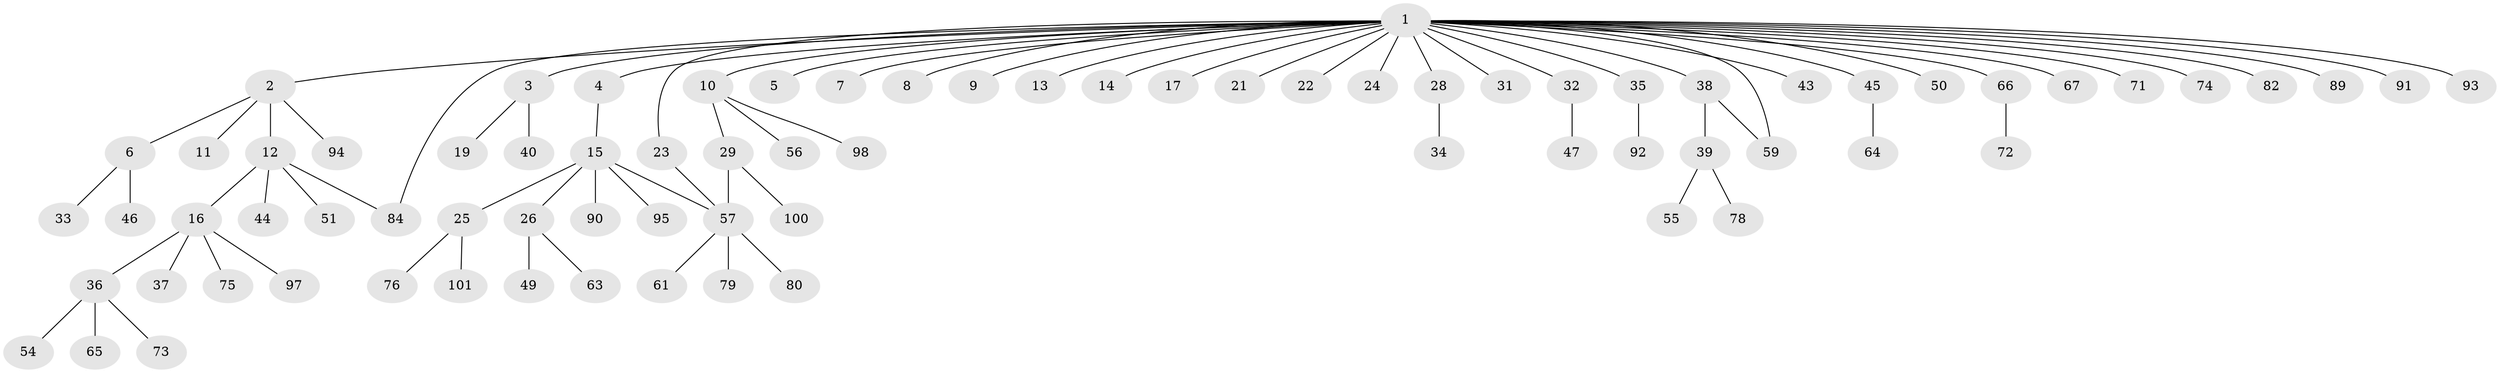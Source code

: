 // Generated by graph-tools (version 1.1) at 2025/23/03/03/25 07:23:53]
// undirected, 77 vertices, 80 edges
graph export_dot {
graph [start="1"]
  node [color=gray90,style=filled];
  1 [super="+42"];
  2 [super="+69"];
  3 [super="+30"];
  4 [super="+27"];
  5;
  6 [super="+20"];
  7;
  8;
  9;
  10 [super="+86"];
  11;
  12 [super="+48"];
  13;
  14;
  15 [super="+41"];
  16 [super="+18"];
  17 [super="+53"];
  19;
  21;
  22 [super="+99"];
  23 [super="+77"];
  24;
  25 [super="+88"];
  26;
  28 [super="+60"];
  29 [super="+62"];
  31;
  32;
  33;
  34;
  35 [super="+68"];
  36 [super="+70"];
  37;
  38 [super="+83"];
  39 [super="+96"];
  40;
  43;
  44;
  45 [super="+52"];
  46;
  47 [super="+85"];
  49;
  50;
  51;
  54;
  55;
  56;
  57 [super="+58"];
  59;
  61 [super="+87"];
  63;
  64;
  65;
  66;
  67;
  71;
  72;
  73;
  74 [super="+81"];
  75;
  76;
  78;
  79;
  80;
  82;
  84;
  89;
  90;
  91;
  92;
  93;
  94;
  95;
  97;
  98;
  100;
  101;
  1 -- 2;
  1 -- 3;
  1 -- 4;
  1 -- 5;
  1 -- 7;
  1 -- 8 [weight=2];
  1 -- 9;
  1 -- 10;
  1 -- 13;
  1 -- 14;
  1 -- 17;
  1 -- 21;
  1 -- 22;
  1 -- 23;
  1 -- 24;
  1 -- 28;
  1 -- 31;
  1 -- 32;
  1 -- 35;
  1 -- 38;
  1 -- 43;
  1 -- 45;
  1 -- 50;
  1 -- 59;
  1 -- 74;
  1 -- 82;
  1 -- 84;
  1 -- 89;
  1 -- 91;
  1 -- 93;
  1 -- 66;
  1 -- 67;
  1 -- 71;
  2 -- 6;
  2 -- 11;
  2 -- 12;
  2 -- 94;
  3 -- 19;
  3 -- 40;
  4 -- 15;
  6 -- 33;
  6 -- 46;
  10 -- 29;
  10 -- 56;
  10 -- 98;
  12 -- 16;
  12 -- 44;
  12 -- 51;
  12 -- 84;
  15 -- 25;
  15 -- 26;
  15 -- 90;
  15 -- 95;
  15 -- 57;
  16 -- 36;
  16 -- 37;
  16 -- 75;
  16 -- 97;
  23 -- 57;
  25 -- 76;
  25 -- 101;
  26 -- 49;
  26 -- 63;
  28 -- 34;
  29 -- 100;
  29 -- 57;
  32 -- 47;
  35 -- 92;
  36 -- 54;
  36 -- 65;
  36 -- 73;
  38 -- 39;
  38 -- 59;
  39 -- 55;
  39 -- 78;
  45 -- 64;
  57 -- 79;
  57 -- 80;
  57 -- 61;
  66 -- 72;
}
